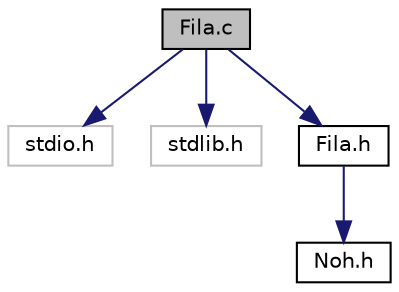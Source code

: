 digraph "Fila.c"
{
  edge [fontname="Helvetica",fontsize="10",labelfontname="Helvetica",labelfontsize="10"];
  node [fontname="Helvetica",fontsize="10",shape=record];
  Node1 [label="Fila.c",height=0.2,width=0.4,color="black", fillcolor="grey75", style="filled" fontcolor="black"];
  Node1 -> Node2 [color="midnightblue",fontsize="10",style="solid"];
  Node2 [label="stdio.h",height=0.2,width=0.4,color="grey75", fillcolor="white", style="filled"];
  Node1 -> Node3 [color="midnightblue",fontsize="10",style="solid"];
  Node3 [label="stdlib.h",height=0.2,width=0.4,color="grey75", fillcolor="white", style="filled"];
  Node1 -> Node4 [color="midnightblue",fontsize="10",style="solid"];
  Node4 [label="Fila.h",height=0.2,width=0.4,color="black", fillcolor="white", style="filled",URL="$Fila_8h.html",tooltip="Prototipos das funcoes referentes ao tipo abstrato de dado Fila. "];
  Node4 -> Node5 [color="midnightblue",fontsize="10",style="solid"];
  Node5 [label="Noh.h",height=0.2,width=0.4,color="black", fillcolor="white", style="filled",URL="$Noh_8h.html",tooltip="Conteudo do tipo abstrato de dado Noh. "];
}

